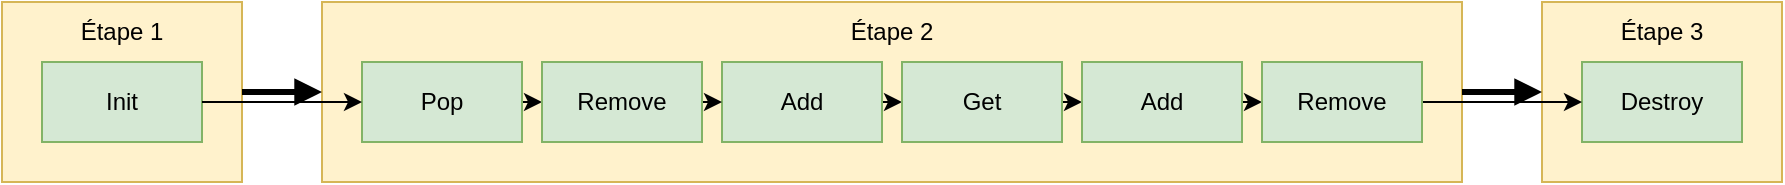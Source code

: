 <mxfile version="18.0.7" type="device"><diagram id="gE1QhVhMgWDw96gRVOm3" name="Page-1"><mxGraphModel dx="982" dy="530" grid="1" gridSize="10" guides="1" tooltips="1" connect="1" arrows="1" fold="1" page="1" pageScale="1" pageWidth="827" pageHeight="1169" math="0" shadow="0"><root><mxCell id="0"/><mxCell id="1" parent="0"/><mxCell id="salhl1qReJlXv8mK5hmH-1" value="" style="rounded=0;whiteSpace=wrap;html=1;fillColor=#fff2cc;strokeColor=#d6b656;" vertex="1" parent="1"><mxGeometry x="160" y="270" width="120" height="90" as="geometry"/></mxCell><mxCell id="salhl1qReJlXv8mK5hmH-3" value="" style="rounded=0;whiteSpace=wrap;html=1;fillColor=#fff2cc;strokeColor=#d6b656;" vertex="1" parent="1"><mxGeometry x="320" y="270" width="570" height="90" as="geometry"/></mxCell><mxCell id="salhl1qReJlXv8mK5hmH-4" value="" style="rounded=0;whiteSpace=wrap;html=1;fillColor=#fff2cc;strokeColor=#d6b656;" vertex="1" parent="1"><mxGeometry x="930" y="270" width="120" height="90" as="geometry"/></mxCell><mxCell id="salhl1qReJlXv8mK5hmH-24" style="edgeStyle=orthogonalEdgeStyle;rounded=0;orthogonalLoop=1;jettySize=auto;html=1;exitX=1;exitY=0.5;exitDx=0;exitDy=0;entryX=0;entryY=0.5;entryDx=0;entryDy=0;endArrow=block;endFill=1;fillColor=#f5f5f5;strokeColor=#000000;strokeWidth=3;" edge="1" parent="1" source="salhl1qReJlXv8mK5hmH-1" target="salhl1qReJlXv8mK5hmH-3"><mxGeometry relative="1" as="geometry"/></mxCell><mxCell id="salhl1qReJlXv8mK5hmH-2" value="Init" style="rounded=0;whiteSpace=wrap;html=1;fillColor=#d5e8d4;strokeColor=#82b366;" vertex="1" parent="1"><mxGeometry x="180" y="300" width="80" height="40" as="geometry"/></mxCell><mxCell id="salhl1qReJlXv8mK5hmH-25" style="edgeStyle=orthogonalEdgeStyle;rounded=0;orthogonalLoop=1;jettySize=auto;html=1;exitX=1;exitY=0.5;exitDx=0;exitDy=0;entryX=0;entryY=0.5;entryDx=0;entryDy=0;endArrow=block;endFill=1;strokeColor=#000000;strokeWidth=3;" edge="1" parent="1" source="salhl1qReJlXv8mK5hmH-3" target="salhl1qReJlXv8mK5hmH-4"><mxGeometry relative="1" as="geometry"/></mxCell><mxCell id="salhl1qReJlXv8mK5hmH-35" style="edgeStyle=orthogonalEdgeStyle;rounded=0;orthogonalLoop=1;jettySize=auto;html=1;exitX=1;exitY=0.5;exitDx=0;exitDy=0;entryX=0;entryY=0.5;entryDx=0;entryDy=0;endArrow=classic;endFill=1;strokeColor=#000000;strokeWidth=1;" edge="1" parent="1" source="salhl1qReJlXv8mK5hmH-16" target="salhl1qReJlXv8mK5hmH-19"><mxGeometry relative="1" as="geometry"/></mxCell><mxCell id="salhl1qReJlXv8mK5hmH-16" value="Add" style="rounded=0;whiteSpace=wrap;html=1;fillColor=#d5e8d4;strokeColor=#82b366;" vertex="1" parent="1"><mxGeometry x="520" y="300" width="80" height="40" as="geometry"/></mxCell><mxCell id="salhl1qReJlXv8mK5hmH-33" style="edgeStyle=orthogonalEdgeStyle;rounded=0;orthogonalLoop=1;jettySize=auto;html=1;exitX=1;exitY=0.5;exitDx=0;exitDy=0;entryX=0;entryY=0.5;entryDx=0;entryDy=0;endArrow=classic;endFill=1;strokeColor=#000000;strokeWidth=1;" edge="1" parent="1" source="salhl1qReJlXv8mK5hmH-17" target="salhl1qReJlXv8mK5hmH-18"><mxGeometry relative="1" as="geometry"/></mxCell><mxCell id="salhl1qReJlXv8mK5hmH-17" value="Pop" style="rounded=0;whiteSpace=wrap;html=1;fillColor=#d5e8d4;strokeColor=#82b366;" vertex="1" parent="1"><mxGeometry x="340" y="300" width="80" height="40" as="geometry"/></mxCell><mxCell id="salhl1qReJlXv8mK5hmH-34" style="edgeStyle=orthogonalEdgeStyle;rounded=0;orthogonalLoop=1;jettySize=auto;html=1;exitX=1;exitY=0.5;exitDx=0;exitDy=0;entryX=0;entryY=0.5;entryDx=0;entryDy=0;endArrow=classic;endFill=1;strokeColor=#000000;strokeWidth=1;" edge="1" parent="1" source="salhl1qReJlXv8mK5hmH-18" target="salhl1qReJlXv8mK5hmH-16"><mxGeometry relative="1" as="geometry"/></mxCell><mxCell id="salhl1qReJlXv8mK5hmH-18" value="Remove" style="rounded=0;whiteSpace=wrap;html=1;fillColor=#d5e8d4;strokeColor=#82b366;" vertex="1" parent="1"><mxGeometry x="430" y="300" width="80" height="40" as="geometry"/></mxCell><mxCell id="salhl1qReJlXv8mK5hmH-36" style="edgeStyle=orthogonalEdgeStyle;rounded=0;orthogonalLoop=1;jettySize=auto;html=1;exitX=1;exitY=0.5;exitDx=0;exitDy=0;entryX=0;entryY=0.5;entryDx=0;entryDy=0;endArrow=classic;endFill=1;strokeColor=#000000;strokeWidth=1;" edge="1" parent="1" source="salhl1qReJlXv8mK5hmH-19" target="salhl1qReJlXv8mK5hmH-26"><mxGeometry relative="1" as="geometry"/></mxCell><mxCell id="salhl1qReJlXv8mK5hmH-19" value="Get" style="rounded=0;whiteSpace=wrap;html=1;fillColor=#d5e8d4;strokeColor=#82b366;" vertex="1" parent="1"><mxGeometry x="610" y="300" width="80" height="40" as="geometry"/></mxCell><mxCell id="salhl1qReJlXv8mK5hmH-20" value="Destroy" style="rounded=0;whiteSpace=wrap;html=1;fillColor=#d5e8d4;strokeColor=#82b366;" vertex="1" parent="1"><mxGeometry x="950" y="300" width="80" height="40" as="geometry"/></mxCell><mxCell id="salhl1qReJlXv8mK5hmH-21" value="Étape 1" style="text;html=1;strokeColor=none;fillColor=none;align=center;verticalAlign=middle;whiteSpace=wrap;rounded=0;" vertex="1" parent="1"><mxGeometry x="190" y="270" width="60" height="30" as="geometry"/></mxCell><mxCell id="salhl1qReJlXv8mK5hmH-22" value="&lt;div&gt;Étape 2&lt;/div&gt;" style="text;html=1;strokeColor=none;fillColor=none;align=center;verticalAlign=middle;whiteSpace=wrap;rounded=0;" vertex="1" parent="1"><mxGeometry x="575" y="270" width="60" height="30" as="geometry"/></mxCell><mxCell id="salhl1qReJlXv8mK5hmH-23" value="&lt;div&gt;Étape 3&lt;/div&gt;" style="text;html=1;strokeColor=none;fillColor=none;align=center;verticalAlign=middle;whiteSpace=wrap;rounded=0;" vertex="1" parent="1"><mxGeometry x="960" y="270" width="60" height="30" as="geometry"/></mxCell><mxCell id="salhl1qReJlXv8mK5hmH-37" style="edgeStyle=orthogonalEdgeStyle;rounded=0;orthogonalLoop=1;jettySize=auto;html=1;exitX=1;exitY=0.5;exitDx=0;exitDy=0;entryX=0;entryY=0.5;entryDx=0;entryDy=0;endArrow=classic;endFill=1;strokeColor=#000000;strokeWidth=1;" edge="1" parent="1" source="salhl1qReJlXv8mK5hmH-26" target="salhl1qReJlXv8mK5hmH-31"><mxGeometry relative="1" as="geometry"/></mxCell><mxCell id="salhl1qReJlXv8mK5hmH-26" value="Add" style="rounded=0;whiteSpace=wrap;html=1;fillColor=#d5e8d4;strokeColor=#82b366;" vertex="1" parent="1"><mxGeometry x="700" y="300" width="80" height="40" as="geometry"/></mxCell><mxCell id="salhl1qReJlXv8mK5hmH-38" style="edgeStyle=orthogonalEdgeStyle;rounded=0;orthogonalLoop=1;jettySize=auto;html=1;exitX=1;exitY=0.5;exitDx=0;exitDy=0;entryX=0;entryY=0.5;entryDx=0;entryDy=0;endArrow=classic;endFill=1;strokeColor=#000000;strokeWidth=1;" edge="1" parent="1" source="salhl1qReJlXv8mK5hmH-31" target="salhl1qReJlXv8mK5hmH-20"><mxGeometry relative="1" as="geometry"/></mxCell><mxCell id="salhl1qReJlXv8mK5hmH-31" value="Remove" style="rounded=0;whiteSpace=wrap;html=1;fillColor=#d5e8d4;strokeColor=#82b366;" vertex="1" parent="1"><mxGeometry x="790" y="300" width="80" height="40" as="geometry"/></mxCell><mxCell id="salhl1qReJlXv8mK5hmH-32" style="edgeStyle=orthogonalEdgeStyle;rounded=0;orthogonalLoop=1;jettySize=auto;html=1;exitX=1;exitY=0.5;exitDx=0;exitDy=0;entryX=0;entryY=0.5;entryDx=0;entryDy=0;endArrow=classic;endFill=1;strokeColor=#000000;strokeWidth=1;" edge="1" parent="1" source="salhl1qReJlXv8mK5hmH-2" target="salhl1qReJlXv8mK5hmH-17"><mxGeometry relative="1" as="geometry"/></mxCell></root></mxGraphModel></diagram></mxfile>